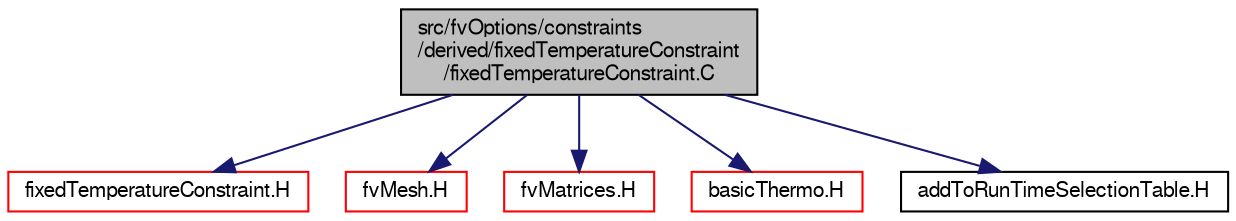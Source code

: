 digraph "src/fvOptions/constraints/derived/fixedTemperatureConstraint/fixedTemperatureConstraint.C"
{
  bgcolor="transparent";
  edge [fontname="FreeSans",fontsize="10",labelfontname="FreeSans",labelfontsize="10"];
  node [fontname="FreeSans",fontsize="10",shape=record];
  Node0 [label="src/fvOptions/constraints\l/derived/fixedTemperatureConstraint\l/fixedTemperatureConstraint.C",height=0.2,width=0.4,color="black", fillcolor="grey75", style="filled", fontcolor="black"];
  Node0 -> Node1 [color="midnightblue",fontsize="10",style="solid",fontname="FreeSans"];
  Node1 [label="fixedTemperatureConstraint.H",height=0.2,width=0.4,color="red",URL="$a04583.html"];
  Node0 -> Node258 [color="midnightblue",fontsize="10",style="solid",fontname="FreeSans"];
  Node258 [label="fvMesh.H",height=0.2,width=0.4,color="red",URL="$a03533.html"];
  Node0 -> Node305 [color="midnightblue",fontsize="10",style="solid",fontname="FreeSans"];
  Node305 [label="fvMatrices.H",height=0.2,width=0.4,color="red",URL="$a03272.html",tooltip="A special matrix type and solver, designed for finite volume solutions of scalar equations. "];
  Node0 -> Node350 [color="midnightblue",fontsize="10",style="solid",fontname="FreeSans"];
  Node350 [label="basicThermo.H",height=0.2,width=0.4,color="red",URL="$a15386.html"];
  Node0 -> Node352 [color="midnightblue",fontsize="10",style="solid",fontname="FreeSans"];
  Node352 [label="addToRunTimeSelectionTable.H",height=0.2,width=0.4,color="black",URL="$a09263.html",tooltip="Macros for easy insertion into run-time selection tables. "];
}
